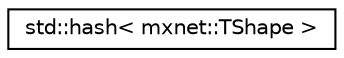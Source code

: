 digraph "Graphical Class Hierarchy"
{
 // LATEX_PDF_SIZE
  edge [fontname="Helvetica",fontsize="10",labelfontname="Helvetica",labelfontsize="10"];
  node [fontname="Helvetica",fontsize="10",shape=record];
  rankdir="LR";
  Node0 [label="std::hash\< mxnet::TShape \>",height=0.2,width=0.4,color="black", fillcolor="white", style="filled",URL="$structstd_1_1hash_3_01mxnet_1_1TShape_01_4.html",tooltip="hash function for TShape."];
}
